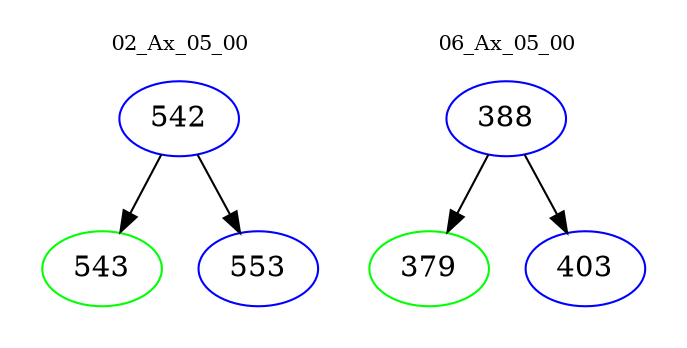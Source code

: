 digraph{
subgraph cluster_0 {
color = white
label = "02_Ax_05_00";
fontsize=10;
T0_542 [label="542", color="blue"]
T0_542 -> T0_543 [color="black"]
T0_543 [label="543", color="green"]
T0_542 -> T0_553 [color="black"]
T0_553 [label="553", color="blue"]
}
subgraph cluster_1 {
color = white
label = "06_Ax_05_00";
fontsize=10;
T1_388 [label="388", color="blue"]
T1_388 -> T1_379 [color="black"]
T1_379 [label="379", color="green"]
T1_388 -> T1_403 [color="black"]
T1_403 [label="403", color="blue"]
}
}
